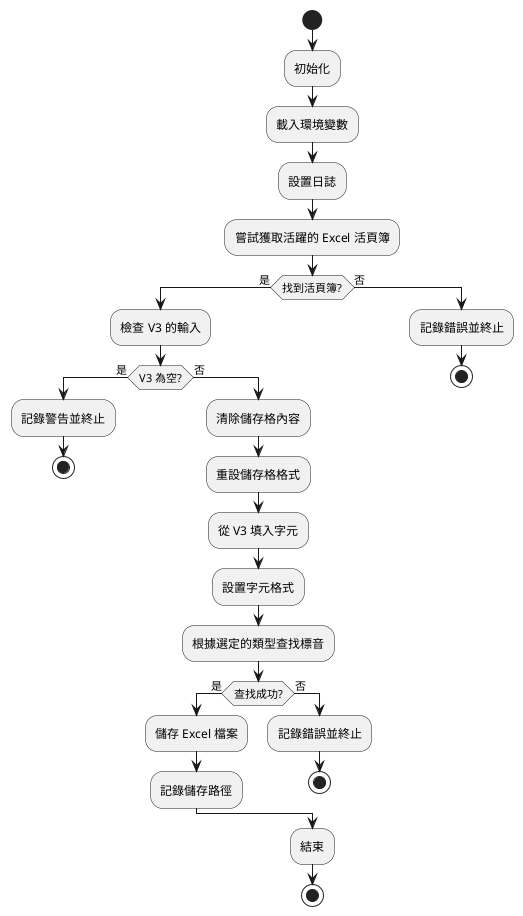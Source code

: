 @startuml
start
:初始化;
:載入環境變數;
:設置日誌;
:嘗試獲取活躍的 Excel 活頁簿;
if (找到活頁簿?) then (是)
    :檢查 V3 的輸入;
    if (V3 為空?) then (是)
        :記錄警告並終止;
        stop
    else (否)
        :清除儲存格內容;
        :重設儲存格格式;
        :從 V3 填入字元;
        :設置字元格式;
        :根據選定的類型查找標音;
        if (查找成功?) then (是)
            :儲存 Excel 檔案;
            :記錄儲存路徑;
        else (否)
            :記錄錯誤並終止;
            stop
        endif
    endif
else (否)
    :記錄錯誤並終止;
    stop
endif
:結束;
stop
@enduml
